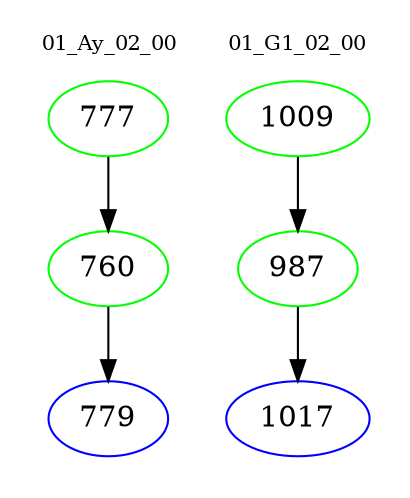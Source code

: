 digraph{
subgraph cluster_0 {
color = white
label = "01_Ay_02_00";
fontsize=10;
T0_777 [label="777", color="green"]
T0_777 -> T0_760 [color="black"]
T0_760 [label="760", color="green"]
T0_760 -> T0_779 [color="black"]
T0_779 [label="779", color="blue"]
}
subgraph cluster_1 {
color = white
label = "01_G1_02_00";
fontsize=10;
T1_1009 [label="1009", color="green"]
T1_1009 -> T1_987 [color="black"]
T1_987 [label="987", color="green"]
T1_987 -> T1_1017 [color="black"]
T1_1017 [label="1017", color="blue"]
}
}
